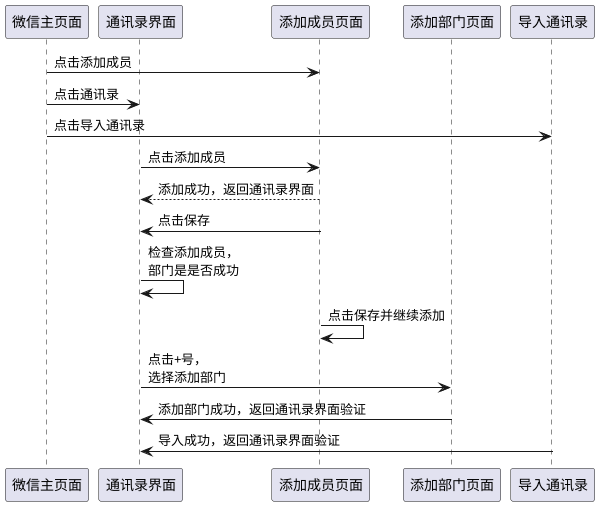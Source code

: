 @startuml

'autonumber'

participant 微信主页面 as main
participant 通讯录界面 as contact
participant 添加成员页面 as add_member
participant 添加部门页面 as add_department
participant 导入通讯录 as import_contact

main->add_member:点击添加成员
main->contact:点击通讯录
main->import_contact:点击导入通讯录
contact->add_member:点击添加成员
contact<--add_member:添加成功，返回通讯录界面
add_member->contact:点击保存
contact->contact:检查添加成员，\n部门是是否成功
add_member->add_member:点击保存并继续添加
contact->add_department:点击+号，\n选择添加部门
add_department->contact:添加部门成功，返回通讯录界面验证
import_contact->contact:导入成功，返回通讯录界面验证

@enduml